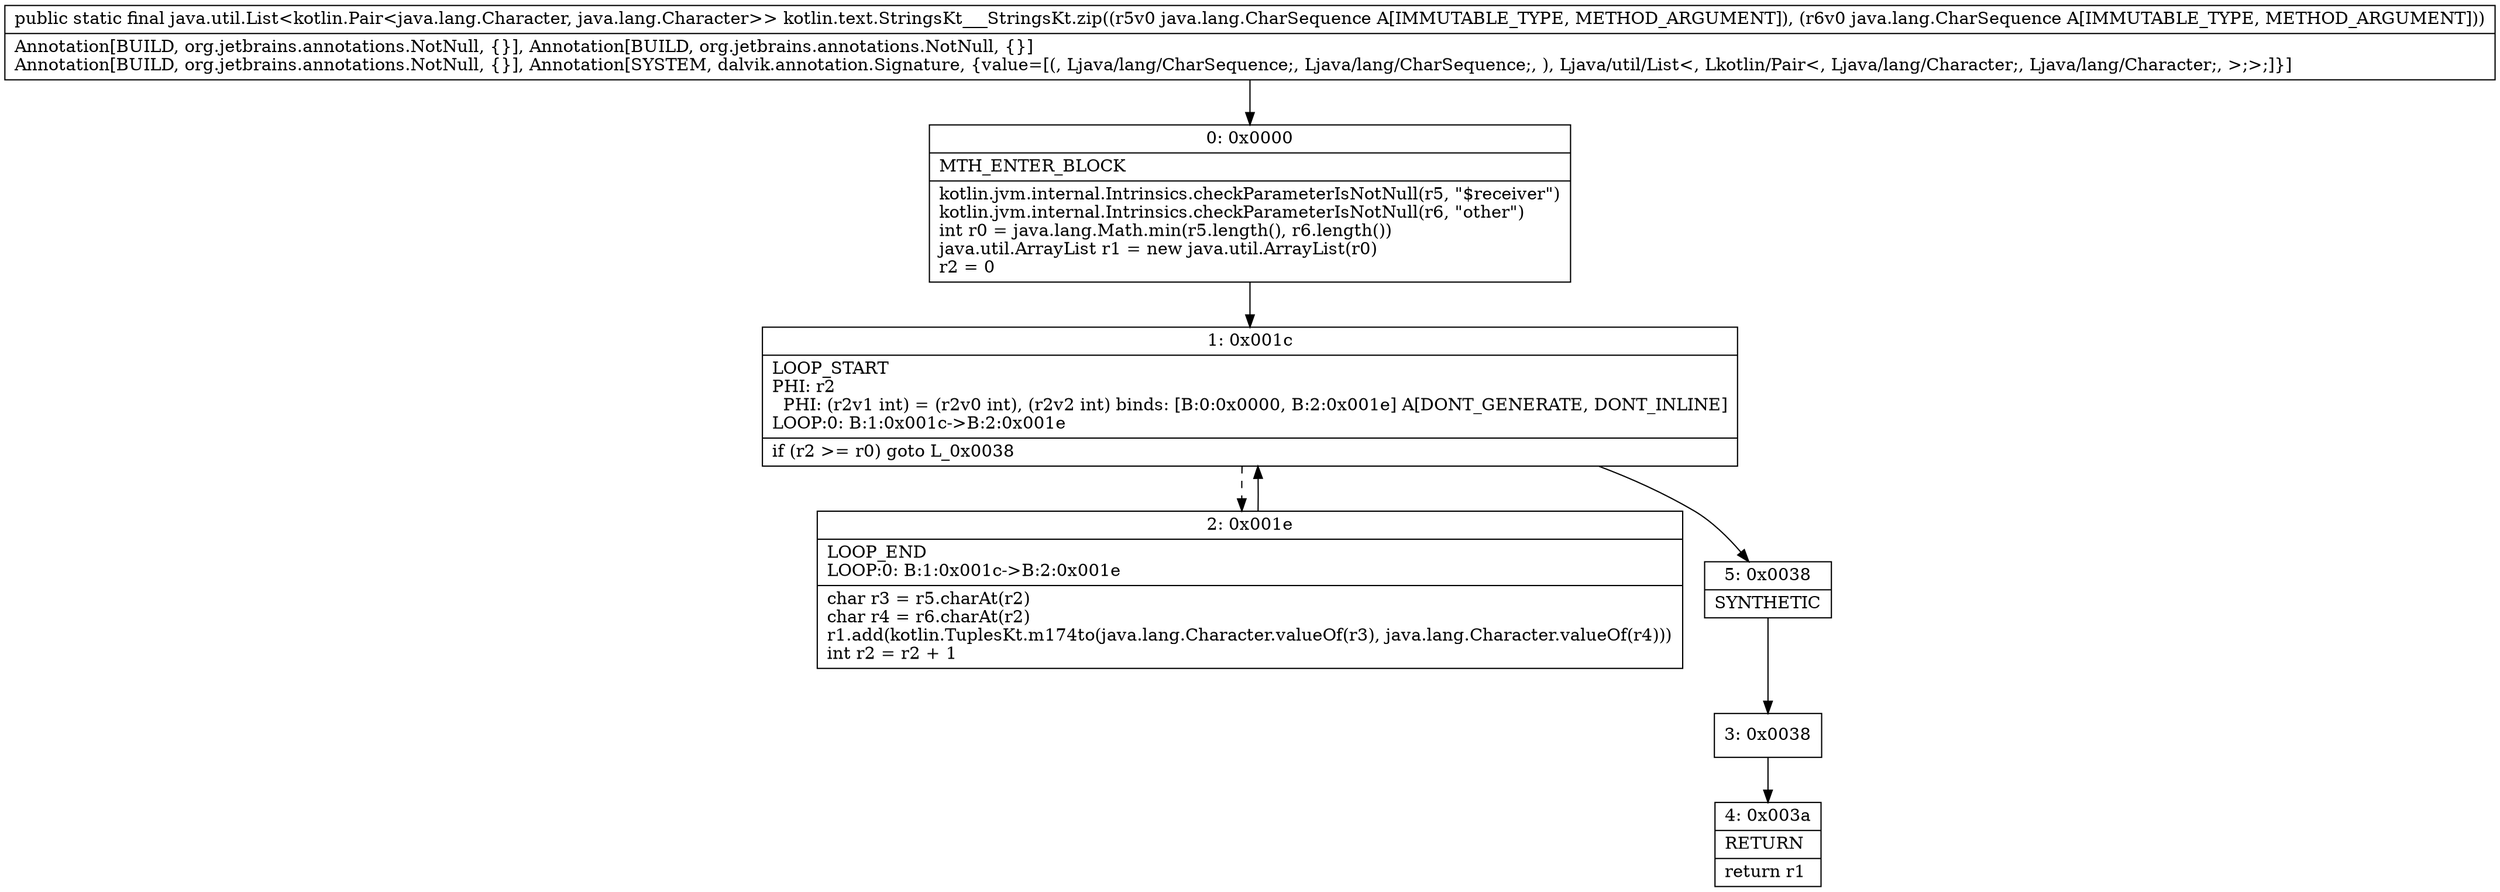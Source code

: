 digraph "CFG forkotlin.text.StringsKt___StringsKt.zip(Ljava\/lang\/CharSequence;Ljava\/lang\/CharSequence;)Ljava\/util\/List;" {
Node_0 [shape=record,label="{0\:\ 0x0000|MTH_ENTER_BLOCK\l|kotlin.jvm.internal.Intrinsics.checkParameterIsNotNull(r5, \"$receiver\")\lkotlin.jvm.internal.Intrinsics.checkParameterIsNotNull(r6, \"other\")\lint r0 = java.lang.Math.min(r5.length(), r6.length())\ljava.util.ArrayList r1 = new java.util.ArrayList(r0)\lr2 = 0\l}"];
Node_1 [shape=record,label="{1\:\ 0x001c|LOOP_START\lPHI: r2 \l  PHI: (r2v1 int) = (r2v0 int), (r2v2 int) binds: [B:0:0x0000, B:2:0x001e] A[DONT_GENERATE, DONT_INLINE]\lLOOP:0: B:1:0x001c\-\>B:2:0x001e\l|if (r2 \>= r0) goto L_0x0038\l}"];
Node_2 [shape=record,label="{2\:\ 0x001e|LOOP_END\lLOOP:0: B:1:0x001c\-\>B:2:0x001e\l|char r3 = r5.charAt(r2)\lchar r4 = r6.charAt(r2)\lr1.add(kotlin.TuplesKt.m174to(java.lang.Character.valueOf(r3), java.lang.Character.valueOf(r4)))\lint r2 = r2 + 1\l}"];
Node_3 [shape=record,label="{3\:\ 0x0038}"];
Node_4 [shape=record,label="{4\:\ 0x003a|RETURN\l|return r1\l}"];
Node_5 [shape=record,label="{5\:\ 0x0038|SYNTHETIC\l}"];
MethodNode[shape=record,label="{public static final java.util.List\<kotlin.Pair\<java.lang.Character, java.lang.Character\>\> kotlin.text.StringsKt___StringsKt.zip((r5v0 java.lang.CharSequence A[IMMUTABLE_TYPE, METHOD_ARGUMENT]), (r6v0 java.lang.CharSequence A[IMMUTABLE_TYPE, METHOD_ARGUMENT]))  | Annotation[BUILD, org.jetbrains.annotations.NotNull, \{\}], Annotation[BUILD, org.jetbrains.annotations.NotNull, \{\}]\lAnnotation[BUILD, org.jetbrains.annotations.NotNull, \{\}], Annotation[SYSTEM, dalvik.annotation.Signature, \{value=[(, Ljava\/lang\/CharSequence;, Ljava\/lang\/CharSequence;, ), Ljava\/util\/List\<, Lkotlin\/Pair\<, Ljava\/lang\/Character;, Ljava\/lang\/Character;, \>;\>;]\}]\l}"];
MethodNode -> Node_0;
Node_0 -> Node_1;
Node_1 -> Node_2[style=dashed];
Node_1 -> Node_5;
Node_2 -> Node_1;
Node_3 -> Node_4;
Node_5 -> Node_3;
}

